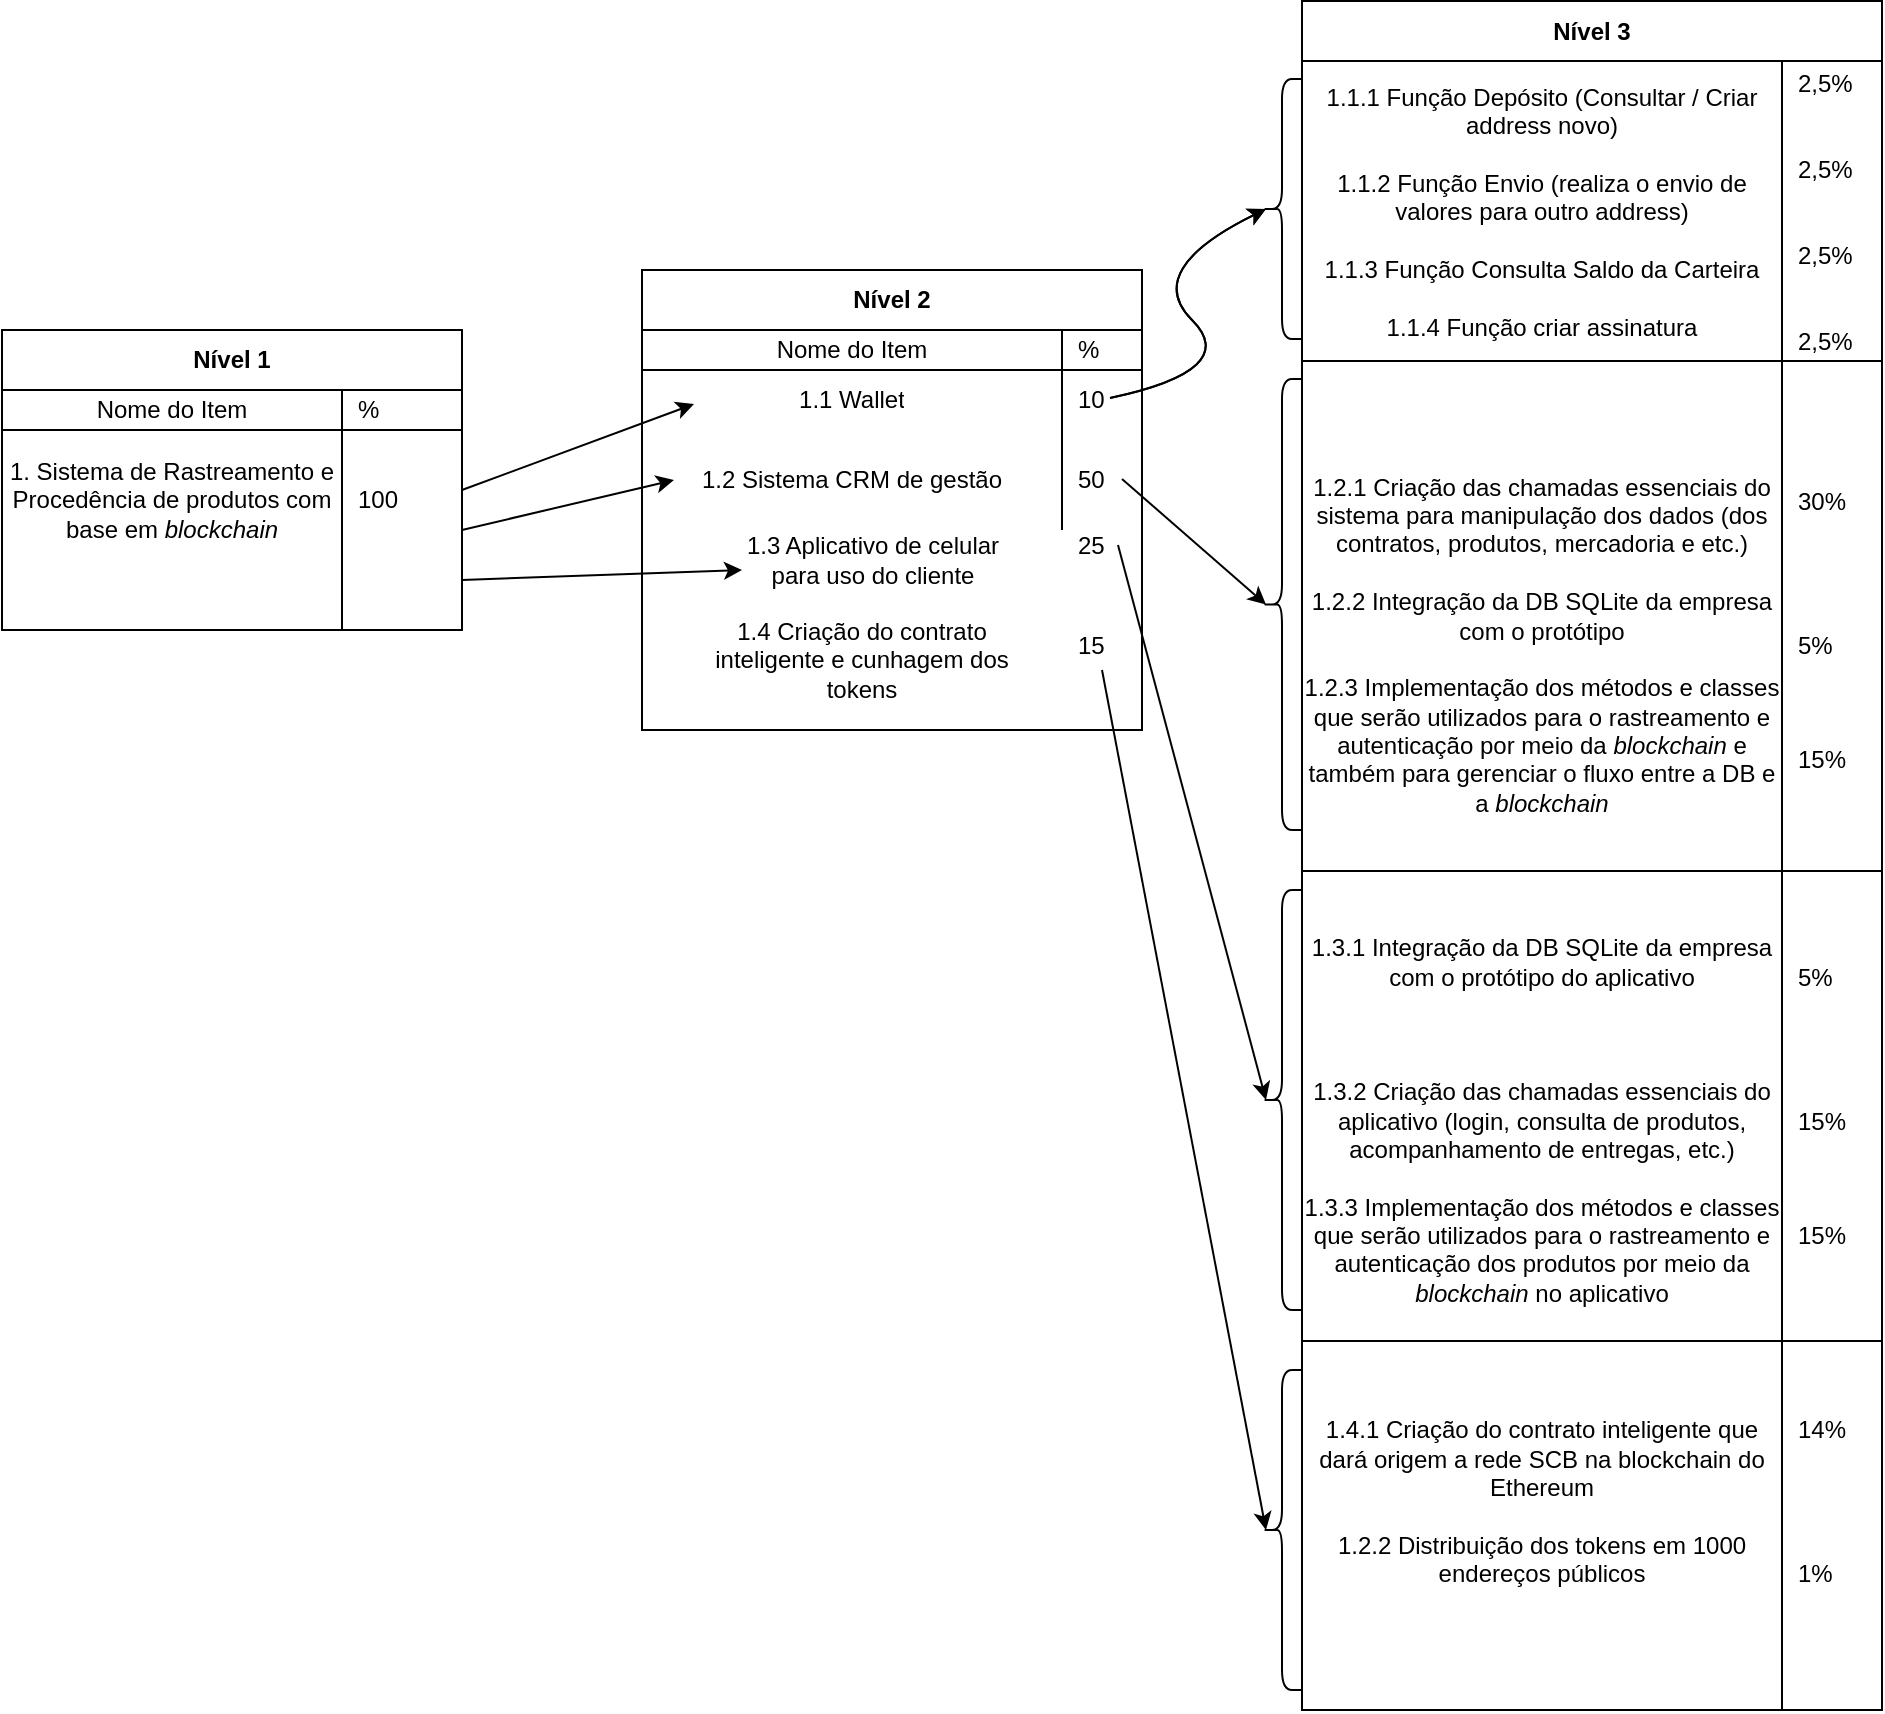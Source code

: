 <mxfile version="13.8.0" type="github">
  <diagram id="prtHgNgQTEPvFCAcTncT" name="Page-1">
    <mxGraphModel dx="1695" dy="489" grid="1" gridSize="10" guides="1" tooltips="1" connect="1" arrows="1" fold="1" page="1" pageScale="1" pageWidth="827" pageHeight="1169" math="0" shadow="0">
      <root>
        <mxCell id="0" />
        <mxCell id="1" parent="0" />
        <mxCell id="6Qm8-WTqyjUOiurEXs0B-24" value="" style="shape=partialRectangle;html=1;whiteSpace=wrap;connectable=0;fillColor=none;top=0;left=0;bottom=0;right=0;overflow=hidden;" vertex="1" parent="1">
          <mxGeometry x="250" y="447.5" width="131" height="35" as="geometry" />
        </mxCell>
        <mxCell id="6Qm8-WTqyjUOiurEXs0B-28" value="1.3 Aplicativo de celular para uso do cliente" style="shape=partialRectangle;html=1;whiteSpace=wrap;connectable=0;fillColor=none;top=0;left=0;bottom=0;right=0;overflow=hidden;" vertex="1" parent="1">
          <mxGeometry x="210" y="387.5" width="131" height="35" as="geometry" />
        </mxCell>
        <mxCell id="6Qm8-WTqyjUOiurEXs0B-38" value="25" style="shape=partialRectangle;html=1;whiteSpace=wrap;connectable=0;fillColor=none;top=0;left=0;bottom=0;right=0;align=left;spacingLeft=6;overflow=hidden;" vertex="1" parent="1">
          <mxGeometry x="370" y="372.5" width="120" height="50" as="geometry" />
        </mxCell>
        <mxCell id="6Qm8-WTqyjUOiurEXs0B-39" value="" style="endArrow=classic;html=1;entryX=0.104;entryY=0.567;entryDx=0;entryDy=0;entryPerimeter=0;" edge="1" parent="1" target="6Qm8-WTqyjUOiurEXs0B-15">
          <mxGeometry width="50" height="50" relative="1" as="geometry">
            <mxPoint x="70" y="370" as="sourcePoint" />
            <mxPoint x="120" y="320" as="targetPoint" />
          </mxGeometry>
        </mxCell>
        <mxCell id="6Qm8-WTqyjUOiurEXs0B-51" value="" style="endArrow=classic;html=1;entryX=0.064;entryY=0.5;entryDx=0;entryDy=0;entryPerimeter=0;" edge="1" parent="1" target="6Qm8-WTqyjUOiurEXs0B-18">
          <mxGeometry width="50" height="50" relative="1" as="geometry">
            <mxPoint x="70" y="390" as="sourcePoint" />
            <mxPoint x="120" y="340" as="targetPoint" />
          </mxGeometry>
        </mxCell>
        <mxCell id="6Qm8-WTqyjUOiurEXs0B-52" value="" style="endArrow=classic;html=1;" edge="1" parent="1">
          <mxGeometry width="50" height="50" relative="1" as="geometry">
            <mxPoint x="70" y="415" as="sourcePoint" />
            <mxPoint x="210" y="410" as="targetPoint" />
          </mxGeometry>
        </mxCell>
        <mxCell id="6Qm8-WTqyjUOiurEXs0B-1" value="Nível 1" style="shape=table;html=1;whiteSpace=wrap;startSize=30;container=1;collapsible=0;childLayout=tableLayout;fixedRows=1;rowLines=0;fontStyle=1;align=center;" vertex="1" parent="1">
          <mxGeometry x="-160" y="290" width="230" height="150" as="geometry" />
        </mxCell>
        <mxCell id="6Qm8-WTqyjUOiurEXs0B-2" value="" style="shape=partialRectangle;html=1;whiteSpace=wrap;collapsible=0;dropTarget=0;pointerEvents=0;fillColor=none;top=0;left=0;bottom=1;right=0;points=[[0,0.5],[1,0.5]];portConstraint=eastwest;" vertex="1" parent="6Qm8-WTqyjUOiurEXs0B-1">
          <mxGeometry y="30" width="230" height="20" as="geometry" />
        </mxCell>
        <mxCell id="6Qm8-WTqyjUOiurEXs0B-3" value="&lt;div&gt;Nome do Item&lt;/div&gt;" style="shape=partialRectangle;html=1;whiteSpace=wrap;connectable=0;fillColor=none;top=0;left=0;bottom=0;right=0;overflow=hidden;" vertex="1" parent="6Qm8-WTqyjUOiurEXs0B-2">
          <mxGeometry width="170" height="20" as="geometry" />
        </mxCell>
        <mxCell id="6Qm8-WTqyjUOiurEXs0B-4" value="%" style="shape=partialRectangle;html=1;whiteSpace=wrap;connectable=0;fillColor=none;top=0;left=0;bottom=0;right=0;align=left;spacingLeft=6;overflow=hidden;" vertex="1" parent="6Qm8-WTqyjUOiurEXs0B-2">
          <mxGeometry x="170" width="60" height="20" as="geometry" />
        </mxCell>
        <mxCell id="6Qm8-WTqyjUOiurEXs0B-5" value="" style="shape=partialRectangle;html=1;whiteSpace=wrap;collapsible=0;dropTarget=0;pointerEvents=0;fillColor=none;top=0;left=0;bottom=0;right=0;points=[[0,0.5],[1,0.5]];portConstraint=eastwest;" vertex="1" parent="6Qm8-WTqyjUOiurEXs0B-1">
          <mxGeometry y="50" width="230" height="70" as="geometry" />
        </mxCell>
        <mxCell id="6Qm8-WTqyjUOiurEXs0B-6" value="1. Sistema de Rastreamento e Procedência de produtos com base em &lt;i&gt;blockchain&lt;/i&gt;" style="shape=partialRectangle;html=1;whiteSpace=wrap;connectable=0;fillColor=none;top=0;left=0;bottom=0;right=0;overflow=hidden;" vertex="1" parent="6Qm8-WTqyjUOiurEXs0B-5">
          <mxGeometry width="170" height="70" as="geometry" />
        </mxCell>
        <mxCell id="6Qm8-WTqyjUOiurEXs0B-7" value="100" style="shape=partialRectangle;html=1;whiteSpace=wrap;connectable=0;fillColor=none;top=0;left=0;bottom=0;right=0;align=left;spacingLeft=6;overflow=hidden;" vertex="1" parent="6Qm8-WTqyjUOiurEXs0B-5">
          <mxGeometry x="170" width="60" height="70" as="geometry" />
        </mxCell>
        <mxCell id="6Qm8-WTqyjUOiurEXs0B-8" value="" style="shape=partialRectangle;html=1;whiteSpace=wrap;collapsible=0;dropTarget=0;pointerEvents=0;fillColor=none;top=0;left=0;bottom=0;right=0;points=[[0,0.5],[1,0.5]];portConstraint=eastwest;" vertex="1" parent="6Qm8-WTqyjUOiurEXs0B-1">
          <mxGeometry y="120" width="230" height="30" as="geometry" />
        </mxCell>
        <mxCell id="6Qm8-WTqyjUOiurEXs0B-9" value="" style="shape=partialRectangle;html=1;whiteSpace=wrap;connectable=0;fillColor=none;top=0;left=0;bottom=0;right=0;overflow=hidden;" vertex="1" parent="6Qm8-WTqyjUOiurEXs0B-8">
          <mxGeometry width="170" height="30" as="geometry" />
        </mxCell>
        <mxCell id="6Qm8-WTqyjUOiurEXs0B-10" value="" style="shape=partialRectangle;html=1;whiteSpace=wrap;connectable=0;fillColor=none;top=0;left=0;bottom=0;right=0;align=left;spacingLeft=6;overflow=hidden;" vertex="1" parent="6Qm8-WTqyjUOiurEXs0B-8">
          <mxGeometry x="170" width="60" height="30" as="geometry" />
        </mxCell>
        <mxCell id="6Qm8-WTqyjUOiurEXs0B-11" value="&lt;div&gt;Nível 2&lt;/div&gt;" style="shape=table;html=1;whiteSpace=wrap;startSize=30;container=1;collapsible=0;childLayout=tableLayout;fixedRows=1;rowLines=0;fontStyle=1;align=center;" vertex="1" parent="1">
          <mxGeometry x="160" y="260" width="250" height="230" as="geometry" />
        </mxCell>
        <mxCell id="6Qm8-WTqyjUOiurEXs0B-12" value="" style="shape=partialRectangle;html=1;whiteSpace=wrap;collapsible=0;dropTarget=0;pointerEvents=0;fillColor=none;top=0;left=0;bottom=1;right=0;points=[[0,0.5],[1,0.5]];portConstraint=eastwest;" vertex="1" parent="6Qm8-WTqyjUOiurEXs0B-11">
          <mxGeometry y="30" width="250" height="20" as="geometry" />
        </mxCell>
        <mxCell id="6Qm8-WTqyjUOiurEXs0B-13" value="&lt;div&gt;Nome do Item&lt;/div&gt;" style="shape=partialRectangle;html=1;whiteSpace=wrap;connectable=0;fillColor=none;top=0;left=0;bottom=0;right=0;overflow=hidden;" vertex="1" parent="6Qm8-WTqyjUOiurEXs0B-12">
          <mxGeometry width="210" height="20" as="geometry" />
        </mxCell>
        <mxCell id="6Qm8-WTqyjUOiurEXs0B-14" value="%" style="shape=partialRectangle;html=1;whiteSpace=wrap;connectable=0;fillColor=none;top=0;left=0;bottom=0;right=0;align=left;spacingLeft=6;overflow=hidden;" vertex="1" parent="6Qm8-WTqyjUOiurEXs0B-12">
          <mxGeometry x="210" width="40" height="20" as="geometry" />
        </mxCell>
        <mxCell id="6Qm8-WTqyjUOiurEXs0B-15" value="" style="shape=partialRectangle;html=1;whiteSpace=wrap;collapsible=0;dropTarget=0;pointerEvents=0;fillColor=none;top=0;left=0;bottom=0;right=0;points=[[0,0.5],[1,0.5]];portConstraint=eastwest;" vertex="1" parent="6Qm8-WTqyjUOiurEXs0B-11">
          <mxGeometry y="50" width="250" height="30" as="geometry" />
        </mxCell>
        <mxCell id="6Qm8-WTqyjUOiurEXs0B-16" value="1.1 Wallet" style="shape=partialRectangle;html=1;whiteSpace=wrap;connectable=0;fillColor=none;top=0;left=0;bottom=0;right=0;overflow=hidden;" vertex="1" parent="6Qm8-WTqyjUOiurEXs0B-15">
          <mxGeometry width="210" height="30" as="geometry" />
        </mxCell>
        <mxCell id="6Qm8-WTqyjUOiurEXs0B-17" value="10" style="shape=partialRectangle;html=1;whiteSpace=wrap;connectable=0;fillColor=none;top=0;left=0;bottom=0;right=0;align=left;spacingLeft=6;overflow=hidden;" vertex="1" parent="6Qm8-WTqyjUOiurEXs0B-15">
          <mxGeometry x="210" width="40" height="30" as="geometry" />
        </mxCell>
        <mxCell id="6Qm8-WTqyjUOiurEXs0B-18" value="" style="shape=partialRectangle;html=1;whiteSpace=wrap;collapsible=0;dropTarget=0;pointerEvents=0;fillColor=none;top=0;left=0;bottom=0;right=0;points=[[0,0.5],[1,0.5]];portConstraint=eastwest;" vertex="1" parent="6Qm8-WTqyjUOiurEXs0B-11">
          <mxGeometry y="80" width="250" height="50" as="geometry" />
        </mxCell>
        <mxCell id="6Qm8-WTqyjUOiurEXs0B-19" value="1.2 Sistema CRM de gestão" style="shape=partialRectangle;html=1;whiteSpace=wrap;connectable=0;fillColor=none;top=0;left=0;bottom=0;right=0;overflow=hidden;" vertex="1" parent="6Qm8-WTqyjUOiurEXs0B-18">
          <mxGeometry width="210" height="50" as="geometry" />
        </mxCell>
        <mxCell id="6Qm8-WTqyjUOiurEXs0B-20" value="50" style="shape=partialRectangle;html=1;whiteSpace=wrap;connectable=0;fillColor=none;top=0;left=0;bottom=0;right=0;align=left;spacingLeft=6;overflow=hidden;" vertex="1" parent="6Qm8-WTqyjUOiurEXs0B-18">
          <mxGeometry x="210" width="40" height="50" as="geometry" />
        </mxCell>
        <mxCell id="6Qm8-WTqyjUOiurEXs0B-86" value="" style="shape=curlyBracket;whiteSpace=wrap;html=1;rounded=1;" vertex="1" parent="1">
          <mxGeometry x="470" y="570" width="20" height="210" as="geometry" />
        </mxCell>
        <mxCell id="6Qm8-WTqyjUOiurEXs0B-88" value="" style="shape=curlyBracket;whiteSpace=wrap;html=1;rounded=1;" vertex="1" parent="1">
          <mxGeometry x="470" y="314.5" width="20" height="225.5" as="geometry" />
        </mxCell>
        <mxCell id="6Qm8-WTqyjUOiurEXs0B-89" value="" style="shape=curlyBracket;whiteSpace=wrap;html=1;rounded=1;" vertex="1" parent="1">
          <mxGeometry x="470" y="164.5" width="20" height="130" as="geometry" />
        </mxCell>
        <mxCell id="6Qm8-WTqyjUOiurEXs0B-53" value="&lt;div&gt;Nível 3&lt;br&gt;&lt;/div&gt;" style="shape=table;html=1;whiteSpace=wrap;startSize=30;container=1;collapsible=0;childLayout=tableLayout;fixedRows=1;rowLines=0;fontStyle=1;align=center;" vertex="1" parent="1">
          <mxGeometry x="490" y="125.5" width="290" height="854.5" as="geometry" />
        </mxCell>
        <mxCell id="6Qm8-WTqyjUOiurEXs0B-80" value="" style="shape=partialRectangle;html=1;whiteSpace=wrap;collapsible=0;dropTarget=0;pointerEvents=0;fillColor=none;top=0;left=0;bottom=1;right=0;points=[[0,0.5],[1,0.5]];portConstraint=eastwest;" vertex="1" parent="6Qm8-WTqyjUOiurEXs0B-53">
          <mxGeometry y="30" width="290" height="150" as="geometry" />
        </mxCell>
        <mxCell id="6Qm8-WTqyjUOiurEXs0B-81" value="1.1.1 Função Depósito (Consultar / Criar address novo)&lt;br&gt;&lt;br&gt;1.1.2 Função Envio (realiza o envio de valores para outro address)&lt;br&gt;&lt;br&gt;1.1.3 Função Consulta Saldo da Carteira&lt;br&gt;&lt;br&gt;1.1.4 Função criar assinatura" style="shape=partialRectangle;html=1;whiteSpace=wrap;connectable=0;fillColor=none;top=0;left=0;bottom=0;right=0;overflow=hidden;" vertex="1" parent="6Qm8-WTqyjUOiurEXs0B-80">
          <mxGeometry width="240" height="150" as="geometry" />
        </mxCell>
        <mxCell id="6Qm8-WTqyjUOiurEXs0B-82" value="2,5%&lt;br&gt;&lt;br&gt;&lt;br&gt;2,5%&lt;br&gt;&lt;br&gt;&lt;br&gt;2,5%&lt;br&gt;&lt;br&gt;&lt;br&gt;2,5%" style="shape=partialRectangle;html=1;whiteSpace=wrap;connectable=0;fillColor=none;top=0;left=0;bottom=0;right=0;align=left;spacingLeft=6;overflow=hidden;" vertex="1" parent="6Qm8-WTqyjUOiurEXs0B-80">
          <mxGeometry x="240" width="50" height="150" as="geometry" />
        </mxCell>
        <mxCell id="6Qm8-WTqyjUOiurEXs0B-99" value="" style="shape=partialRectangle;html=1;whiteSpace=wrap;collapsible=0;dropTarget=0;pointerEvents=0;fillColor=none;top=0;left=0;bottom=1;right=0;points=[[0,0.5],[1,0.5]];portConstraint=eastwest;" vertex="1" parent="6Qm8-WTqyjUOiurEXs0B-53">
          <mxGeometry y="180" width="290" height="255" as="geometry" />
        </mxCell>
        <mxCell id="6Qm8-WTqyjUOiurEXs0B-100" value="&lt;br&gt;&lt;br&gt;1.2.1 Criação das chamadas essenciais do sistema para manipulação dos dados (dos contratos, produtos, mercadoria e etc.) &lt;br&gt;&lt;br&gt;1.2.2 Integração da DB SQLite da empresa com o protótipo&lt;br&gt;&lt;br&gt;1.2.3 Implementação dos métodos e classes que serão utilizados para o rastreamento e autenticação&lt;i&gt; &lt;/i&gt;por meio da &lt;i&gt;blockchain&lt;/i&gt; e também para gerenciar o fluxo entre a DB e a &lt;i&gt;blockchain&lt;/i&gt;&lt;br&gt;&lt;i&gt;&lt;/i&gt;" style="shape=partialRectangle;html=1;whiteSpace=wrap;connectable=0;fillColor=none;top=0;left=0;bottom=0;right=0;overflow=hidden;" vertex="1" parent="6Qm8-WTqyjUOiurEXs0B-99">
          <mxGeometry width="240" height="255" as="geometry" />
        </mxCell>
        <mxCell id="6Qm8-WTqyjUOiurEXs0B-101" value="&lt;br&gt;30%&lt;br&gt;&lt;br&gt;&lt;br&gt;&lt;br&gt;&lt;br&gt;5%&lt;br&gt;&lt;br&gt;&lt;br&gt;&lt;br&gt;15%" style="shape=partialRectangle;html=1;whiteSpace=wrap;connectable=0;fillColor=none;top=0;left=0;bottom=0;right=0;align=left;spacingLeft=6;overflow=hidden;" vertex="1" parent="6Qm8-WTqyjUOiurEXs0B-99">
          <mxGeometry x="240" width="50" height="255" as="geometry" />
        </mxCell>
        <mxCell id="6Qm8-WTqyjUOiurEXs0B-54" value="" style="shape=partialRectangle;html=1;whiteSpace=wrap;collapsible=0;dropTarget=0;pointerEvents=0;fillColor=none;top=0;left=0;bottom=1;right=0;points=[[0,0.5],[1,0.5]];portConstraint=eastwest;" vertex="1" parent="6Qm8-WTqyjUOiurEXs0B-53">
          <mxGeometry y="435" width="290" height="235" as="geometry" />
        </mxCell>
        <mxCell id="6Qm8-WTqyjUOiurEXs0B-55" value="&lt;div&gt;&lt;br&gt;1.3.1 Integração da DB SQLite da empresa com o protótipo do aplicativo&lt;/div&gt;&lt;div&gt;&lt;br&gt;&lt;/div&gt;&lt;div&gt;&lt;br&gt;&lt;br&gt;1.3.2 Criação das chamadas essenciais do aplicativo (login, consulta de produtos, acompanhamento de entregas, etc.)&lt;br&gt;&lt;/div&gt;&lt;br&gt;1.3.3 Implementação dos métodos e classes que serão utilizados para o rastreamento e autenticação&lt;i&gt; &lt;/i&gt;dos produtos&lt;i&gt; &lt;/i&gt;por meio da &lt;i&gt;blockchain &lt;/i&gt;no aplicativo&lt;i&gt;&lt;br&gt;&lt;/i&gt;" style="shape=partialRectangle;html=1;whiteSpace=wrap;connectable=0;fillColor=none;top=0;left=0;bottom=0;right=0;overflow=hidden;" vertex="1" parent="6Qm8-WTqyjUOiurEXs0B-54">
          <mxGeometry width="240" height="235" as="geometry" />
        </mxCell>
        <mxCell id="6Qm8-WTqyjUOiurEXs0B-56" value="5%&lt;br&gt;&lt;br&gt;&lt;br&gt;&lt;br&gt;&lt;br&gt;15%&lt;br&gt;&lt;br&gt;&lt;br&gt;&lt;br&gt;15%" style="shape=partialRectangle;html=1;whiteSpace=wrap;connectable=0;fillColor=none;top=0;left=0;bottom=0;right=0;align=left;spacingLeft=6;overflow=hidden;" vertex="1" parent="6Qm8-WTqyjUOiurEXs0B-54">
          <mxGeometry x="240" width="50" height="235" as="geometry" />
        </mxCell>
        <mxCell id="6Qm8-WTqyjUOiurEXs0B-60" value="" style="shape=partialRectangle;html=1;whiteSpace=wrap;collapsible=0;dropTarget=0;pointerEvents=0;fillColor=none;top=0;left=0;bottom=0;right=0;points=[[0,0.5],[1,0.5]];portConstraint=eastwest;" vertex="1" parent="6Qm8-WTqyjUOiurEXs0B-53">
          <mxGeometry y="670" width="290" height="160" as="geometry" />
        </mxCell>
        <mxCell id="6Qm8-WTqyjUOiurEXs0B-61" value="1.4.1 Criação do contrato inteligente que dará origem a rede SCB na blockchain do Ethereum&lt;br&gt;&lt;br&gt;1.2.2 Distribuição dos tokens em 1000 endereços públicos" style="shape=partialRectangle;html=1;whiteSpace=wrap;connectable=0;fillColor=none;top=0;left=0;bottom=0;right=0;overflow=hidden;" vertex="1" parent="6Qm8-WTqyjUOiurEXs0B-60">
          <mxGeometry width="240" height="160" as="geometry" />
        </mxCell>
        <mxCell id="6Qm8-WTqyjUOiurEXs0B-62" value="14%&lt;br&gt;&lt;br&gt;&lt;br&gt;&lt;br&gt;&lt;br&gt;&lt;div&gt;1%&lt;/div&gt;" style="shape=partialRectangle;html=1;whiteSpace=wrap;connectable=0;fillColor=none;top=0;left=0;bottom=0;right=0;align=left;spacingLeft=6;overflow=hidden;" vertex="1" parent="6Qm8-WTqyjUOiurEXs0B-60">
          <mxGeometry x="240" width="50" height="160" as="geometry" />
        </mxCell>
        <mxCell id="6Qm8-WTqyjUOiurEXs0B-57" value="" style="shape=partialRectangle;html=1;whiteSpace=wrap;collapsible=0;dropTarget=0;pointerEvents=0;fillColor=none;top=0;left=0;bottom=0;right=0;points=[[0,0.5],[1,0.5]];portConstraint=eastwest;" vertex="1" parent="6Qm8-WTqyjUOiurEXs0B-53">
          <mxGeometry y="830" width="290" height="25" as="geometry" />
        </mxCell>
        <mxCell id="6Qm8-WTqyjUOiurEXs0B-58" value="" style="shape=partialRectangle;html=1;whiteSpace=wrap;connectable=0;fillColor=none;top=0;left=0;bottom=0;right=0;overflow=hidden;" vertex="1" parent="6Qm8-WTqyjUOiurEXs0B-57">
          <mxGeometry width="240" height="25" as="geometry" />
        </mxCell>
        <mxCell id="6Qm8-WTqyjUOiurEXs0B-59" value="" style="shape=partialRectangle;html=1;whiteSpace=wrap;connectable=0;fillColor=none;top=0;left=0;bottom=0;right=0;align=left;spacingLeft=6;overflow=hidden;" vertex="1" parent="6Qm8-WTqyjUOiurEXs0B-57">
          <mxGeometry x="240" width="50" height="25" as="geometry" />
        </mxCell>
        <mxCell id="6Qm8-WTqyjUOiurEXs0B-92" value="" style="curved=1;endArrow=classic;html=1;exitX=0.936;exitY=0.467;exitDx=0;exitDy=0;exitPerimeter=0;entryX=0.1;entryY=0.5;entryDx=0;entryDy=0;entryPerimeter=0;" edge="1" parent="1" source="6Qm8-WTqyjUOiurEXs0B-15" target="6Qm8-WTqyjUOiurEXs0B-89">
          <mxGeometry width="50" height="50" relative="1" as="geometry">
            <mxPoint x="410" y="310" as="sourcePoint" />
            <mxPoint x="460" y="260" as="targetPoint" />
            <Array as="points">
              <mxPoint x="460" y="310" />
              <mxPoint x="410" y="260" />
            </Array>
          </mxGeometry>
        </mxCell>
        <mxCell id="6Qm8-WTqyjUOiurEXs0B-93" value="" style="curved=1;endArrow=classic;html=1;exitX=0.936;exitY=0.467;exitDx=0;exitDy=0;exitPerimeter=0;entryX=0.1;entryY=0.5;entryDx=0;entryDy=0;entryPerimeter=0;" edge="1" parent="1">
          <mxGeometry width="50" height="50" relative="1" as="geometry">
            <mxPoint x="394" y="324.01" as="sourcePoint" />
            <mxPoint x="472" y="229.5" as="targetPoint" />
            <Array as="points">
              <mxPoint x="460" y="310" />
              <mxPoint x="410" y="260" />
            </Array>
          </mxGeometry>
        </mxCell>
        <mxCell id="6Qm8-WTqyjUOiurEXs0B-94" value="" style="endArrow=classic;html=1;entryX=0.1;entryY=0.5;entryDx=0;entryDy=0;entryPerimeter=0;" edge="1" parent="1" target="6Qm8-WTqyjUOiurEXs0B-88">
          <mxGeometry width="50" height="50" relative="1" as="geometry">
            <mxPoint x="400" y="364.5" as="sourcePoint" />
            <mxPoint x="450" y="314.5" as="targetPoint" />
          </mxGeometry>
        </mxCell>
        <mxCell id="6Qm8-WTqyjUOiurEXs0B-95" value="" style="endArrow=classic;html=1;entryX=0.1;entryY=0.5;entryDx=0;entryDy=0;entryPerimeter=0;" edge="1" parent="1" target="6Qm8-WTqyjUOiurEXs0B-86">
          <mxGeometry width="50" height="50" relative="1" as="geometry">
            <mxPoint x="398" y="397.5" as="sourcePoint" />
            <mxPoint x="470" y="412.5" as="targetPoint" />
          </mxGeometry>
        </mxCell>
        <mxCell id="6Qm8-WTqyjUOiurEXs0B-103" value="1.4 Criação do contrato inteligente e cunhagem dos tokens" style="shape=partialRectangle;html=1;whiteSpace=wrap;connectable=0;fillColor=none;top=0;left=0;bottom=0;right=0;overflow=hidden;" vertex="1" parent="1">
          <mxGeometry x="190" y="430" width="160" height="50" as="geometry" />
        </mxCell>
        <mxCell id="6Qm8-WTqyjUOiurEXs0B-104" value="15" style="shape=partialRectangle;html=1;whiteSpace=wrap;connectable=0;fillColor=none;top=0;left=0;bottom=0;right=0;align=left;spacingLeft=6;overflow=hidden;" vertex="1" parent="1">
          <mxGeometry x="370" y="422.5" width="120" height="50" as="geometry" />
        </mxCell>
        <mxCell id="6Qm8-WTqyjUOiurEXs0B-105" value="" style="shape=curlyBracket;whiteSpace=wrap;html=1;rounded=1;" vertex="1" parent="1">
          <mxGeometry x="470" y="810" width="20" height="160" as="geometry" />
        </mxCell>
        <mxCell id="6Qm8-WTqyjUOiurEXs0B-106" value="" style="endArrow=classic;html=1;entryX=0.1;entryY=0.5;entryDx=0;entryDy=0;entryPerimeter=0;" edge="1" parent="1" target="6Qm8-WTqyjUOiurEXs0B-105">
          <mxGeometry width="50" height="50" relative="1" as="geometry">
            <mxPoint x="390" y="460" as="sourcePoint" />
            <mxPoint x="470" y="575" as="targetPoint" />
          </mxGeometry>
        </mxCell>
      </root>
    </mxGraphModel>
  </diagram>
</mxfile>
